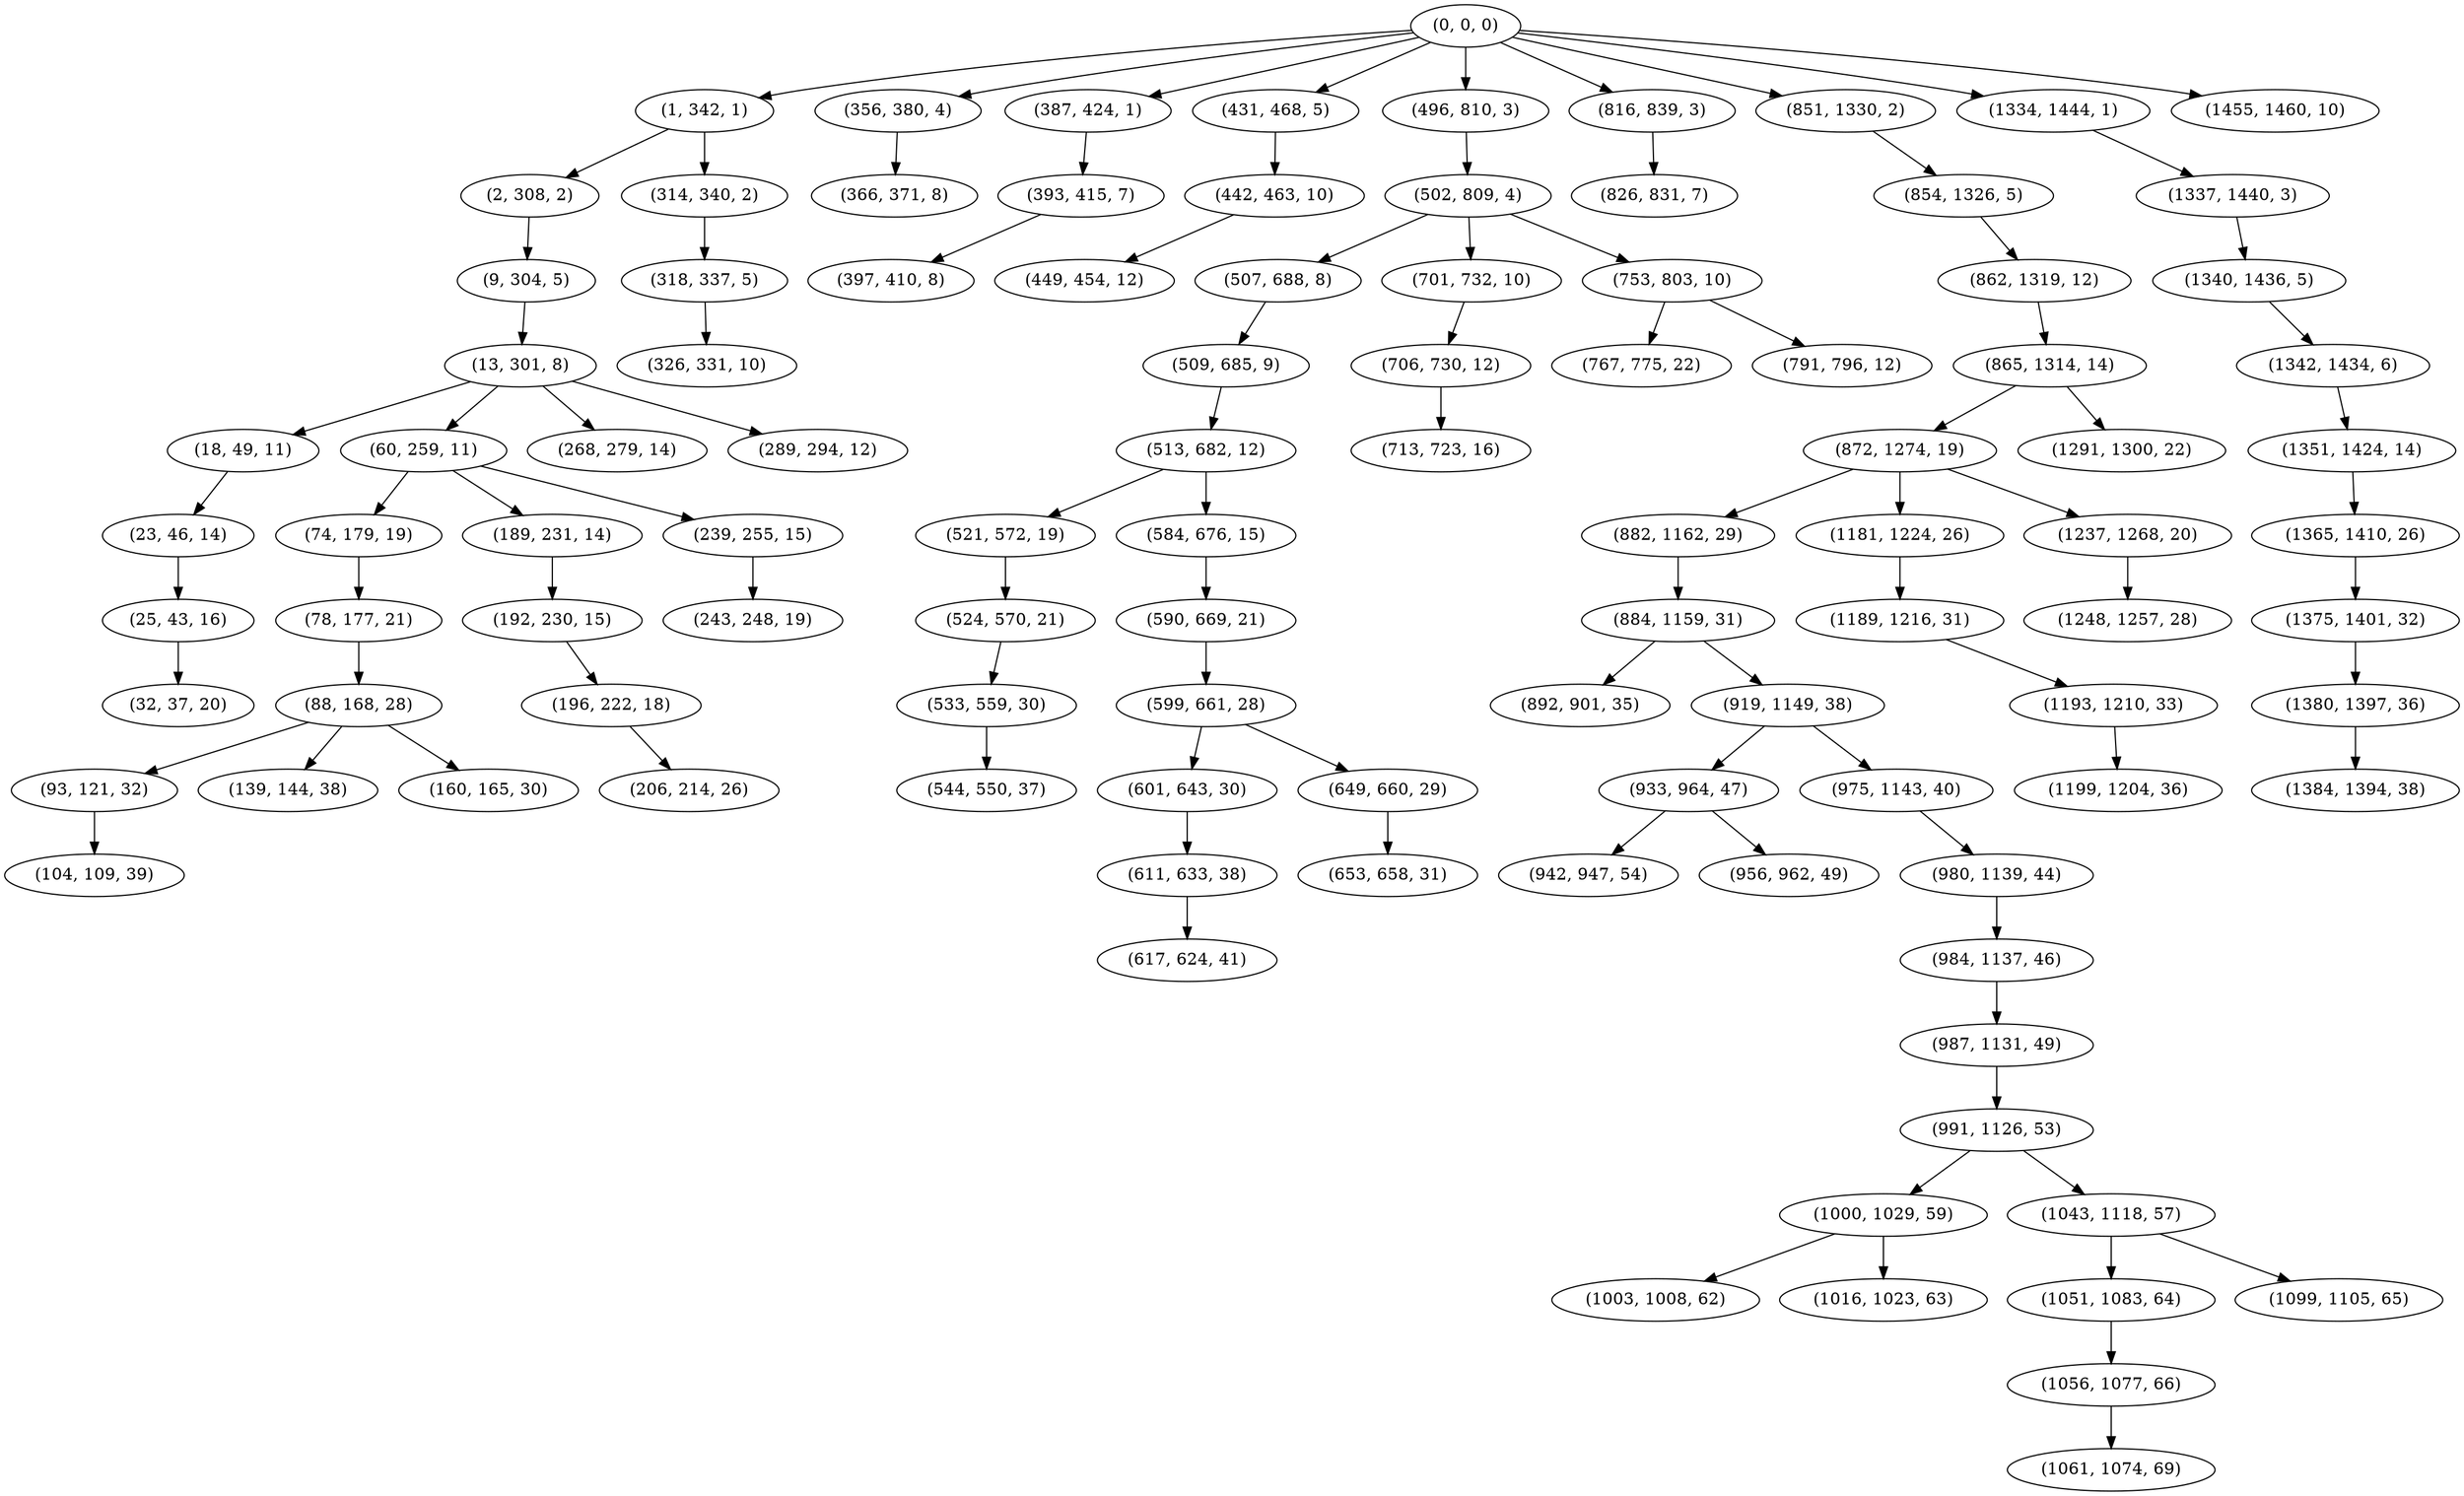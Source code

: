 digraph tree {
    "(0, 0, 0)";
    "(1, 342, 1)";
    "(2, 308, 2)";
    "(9, 304, 5)";
    "(13, 301, 8)";
    "(18, 49, 11)";
    "(23, 46, 14)";
    "(25, 43, 16)";
    "(32, 37, 20)";
    "(60, 259, 11)";
    "(74, 179, 19)";
    "(78, 177, 21)";
    "(88, 168, 28)";
    "(93, 121, 32)";
    "(104, 109, 39)";
    "(139, 144, 38)";
    "(160, 165, 30)";
    "(189, 231, 14)";
    "(192, 230, 15)";
    "(196, 222, 18)";
    "(206, 214, 26)";
    "(239, 255, 15)";
    "(243, 248, 19)";
    "(268, 279, 14)";
    "(289, 294, 12)";
    "(314, 340, 2)";
    "(318, 337, 5)";
    "(326, 331, 10)";
    "(356, 380, 4)";
    "(366, 371, 8)";
    "(387, 424, 1)";
    "(393, 415, 7)";
    "(397, 410, 8)";
    "(431, 468, 5)";
    "(442, 463, 10)";
    "(449, 454, 12)";
    "(496, 810, 3)";
    "(502, 809, 4)";
    "(507, 688, 8)";
    "(509, 685, 9)";
    "(513, 682, 12)";
    "(521, 572, 19)";
    "(524, 570, 21)";
    "(533, 559, 30)";
    "(544, 550, 37)";
    "(584, 676, 15)";
    "(590, 669, 21)";
    "(599, 661, 28)";
    "(601, 643, 30)";
    "(611, 633, 38)";
    "(617, 624, 41)";
    "(649, 660, 29)";
    "(653, 658, 31)";
    "(701, 732, 10)";
    "(706, 730, 12)";
    "(713, 723, 16)";
    "(753, 803, 10)";
    "(767, 775, 22)";
    "(791, 796, 12)";
    "(816, 839, 3)";
    "(826, 831, 7)";
    "(851, 1330, 2)";
    "(854, 1326, 5)";
    "(862, 1319, 12)";
    "(865, 1314, 14)";
    "(872, 1274, 19)";
    "(882, 1162, 29)";
    "(884, 1159, 31)";
    "(892, 901, 35)";
    "(919, 1149, 38)";
    "(933, 964, 47)";
    "(942, 947, 54)";
    "(956, 962, 49)";
    "(975, 1143, 40)";
    "(980, 1139, 44)";
    "(984, 1137, 46)";
    "(987, 1131, 49)";
    "(991, 1126, 53)";
    "(1000, 1029, 59)";
    "(1003, 1008, 62)";
    "(1016, 1023, 63)";
    "(1043, 1118, 57)";
    "(1051, 1083, 64)";
    "(1056, 1077, 66)";
    "(1061, 1074, 69)";
    "(1099, 1105, 65)";
    "(1181, 1224, 26)";
    "(1189, 1216, 31)";
    "(1193, 1210, 33)";
    "(1199, 1204, 36)";
    "(1237, 1268, 20)";
    "(1248, 1257, 28)";
    "(1291, 1300, 22)";
    "(1334, 1444, 1)";
    "(1337, 1440, 3)";
    "(1340, 1436, 5)";
    "(1342, 1434, 6)";
    "(1351, 1424, 14)";
    "(1365, 1410, 26)";
    "(1375, 1401, 32)";
    "(1380, 1397, 36)";
    "(1384, 1394, 38)";
    "(1455, 1460, 10)";
    "(0, 0, 0)" -> "(1, 342, 1)";
    "(0, 0, 0)" -> "(356, 380, 4)";
    "(0, 0, 0)" -> "(387, 424, 1)";
    "(0, 0, 0)" -> "(431, 468, 5)";
    "(0, 0, 0)" -> "(496, 810, 3)";
    "(0, 0, 0)" -> "(816, 839, 3)";
    "(0, 0, 0)" -> "(851, 1330, 2)";
    "(0, 0, 0)" -> "(1334, 1444, 1)";
    "(0, 0, 0)" -> "(1455, 1460, 10)";
    "(1, 342, 1)" -> "(2, 308, 2)";
    "(1, 342, 1)" -> "(314, 340, 2)";
    "(2, 308, 2)" -> "(9, 304, 5)";
    "(9, 304, 5)" -> "(13, 301, 8)";
    "(13, 301, 8)" -> "(18, 49, 11)";
    "(13, 301, 8)" -> "(60, 259, 11)";
    "(13, 301, 8)" -> "(268, 279, 14)";
    "(13, 301, 8)" -> "(289, 294, 12)";
    "(18, 49, 11)" -> "(23, 46, 14)";
    "(23, 46, 14)" -> "(25, 43, 16)";
    "(25, 43, 16)" -> "(32, 37, 20)";
    "(60, 259, 11)" -> "(74, 179, 19)";
    "(60, 259, 11)" -> "(189, 231, 14)";
    "(60, 259, 11)" -> "(239, 255, 15)";
    "(74, 179, 19)" -> "(78, 177, 21)";
    "(78, 177, 21)" -> "(88, 168, 28)";
    "(88, 168, 28)" -> "(93, 121, 32)";
    "(88, 168, 28)" -> "(139, 144, 38)";
    "(88, 168, 28)" -> "(160, 165, 30)";
    "(93, 121, 32)" -> "(104, 109, 39)";
    "(189, 231, 14)" -> "(192, 230, 15)";
    "(192, 230, 15)" -> "(196, 222, 18)";
    "(196, 222, 18)" -> "(206, 214, 26)";
    "(239, 255, 15)" -> "(243, 248, 19)";
    "(314, 340, 2)" -> "(318, 337, 5)";
    "(318, 337, 5)" -> "(326, 331, 10)";
    "(356, 380, 4)" -> "(366, 371, 8)";
    "(387, 424, 1)" -> "(393, 415, 7)";
    "(393, 415, 7)" -> "(397, 410, 8)";
    "(431, 468, 5)" -> "(442, 463, 10)";
    "(442, 463, 10)" -> "(449, 454, 12)";
    "(496, 810, 3)" -> "(502, 809, 4)";
    "(502, 809, 4)" -> "(507, 688, 8)";
    "(502, 809, 4)" -> "(701, 732, 10)";
    "(502, 809, 4)" -> "(753, 803, 10)";
    "(507, 688, 8)" -> "(509, 685, 9)";
    "(509, 685, 9)" -> "(513, 682, 12)";
    "(513, 682, 12)" -> "(521, 572, 19)";
    "(513, 682, 12)" -> "(584, 676, 15)";
    "(521, 572, 19)" -> "(524, 570, 21)";
    "(524, 570, 21)" -> "(533, 559, 30)";
    "(533, 559, 30)" -> "(544, 550, 37)";
    "(584, 676, 15)" -> "(590, 669, 21)";
    "(590, 669, 21)" -> "(599, 661, 28)";
    "(599, 661, 28)" -> "(601, 643, 30)";
    "(599, 661, 28)" -> "(649, 660, 29)";
    "(601, 643, 30)" -> "(611, 633, 38)";
    "(611, 633, 38)" -> "(617, 624, 41)";
    "(649, 660, 29)" -> "(653, 658, 31)";
    "(701, 732, 10)" -> "(706, 730, 12)";
    "(706, 730, 12)" -> "(713, 723, 16)";
    "(753, 803, 10)" -> "(767, 775, 22)";
    "(753, 803, 10)" -> "(791, 796, 12)";
    "(816, 839, 3)" -> "(826, 831, 7)";
    "(851, 1330, 2)" -> "(854, 1326, 5)";
    "(854, 1326, 5)" -> "(862, 1319, 12)";
    "(862, 1319, 12)" -> "(865, 1314, 14)";
    "(865, 1314, 14)" -> "(872, 1274, 19)";
    "(865, 1314, 14)" -> "(1291, 1300, 22)";
    "(872, 1274, 19)" -> "(882, 1162, 29)";
    "(872, 1274, 19)" -> "(1181, 1224, 26)";
    "(872, 1274, 19)" -> "(1237, 1268, 20)";
    "(882, 1162, 29)" -> "(884, 1159, 31)";
    "(884, 1159, 31)" -> "(892, 901, 35)";
    "(884, 1159, 31)" -> "(919, 1149, 38)";
    "(919, 1149, 38)" -> "(933, 964, 47)";
    "(919, 1149, 38)" -> "(975, 1143, 40)";
    "(933, 964, 47)" -> "(942, 947, 54)";
    "(933, 964, 47)" -> "(956, 962, 49)";
    "(975, 1143, 40)" -> "(980, 1139, 44)";
    "(980, 1139, 44)" -> "(984, 1137, 46)";
    "(984, 1137, 46)" -> "(987, 1131, 49)";
    "(987, 1131, 49)" -> "(991, 1126, 53)";
    "(991, 1126, 53)" -> "(1000, 1029, 59)";
    "(991, 1126, 53)" -> "(1043, 1118, 57)";
    "(1000, 1029, 59)" -> "(1003, 1008, 62)";
    "(1000, 1029, 59)" -> "(1016, 1023, 63)";
    "(1043, 1118, 57)" -> "(1051, 1083, 64)";
    "(1043, 1118, 57)" -> "(1099, 1105, 65)";
    "(1051, 1083, 64)" -> "(1056, 1077, 66)";
    "(1056, 1077, 66)" -> "(1061, 1074, 69)";
    "(1181, 1224, 26)" -> "(1189, 1216, 31)";
    "(1189, 1216, 31)" -> "(1193, 1210, 33)";
    "(1193, 1210, 33)" -> "(1199, 1204, 36)";
    "(1237, 1268, 20)" -> "(1248, 1257, 28)";
    "(1334, 1444, 1)" -> "(1337, 1440, 3)";
    "(1337, 1440, 3)" -> "(1340, 1436, 5)";
    "(1340, 1436, 5)" -> "(1342, 1434, 6)";
    "(1342, 1434, 6)" -> "(1351, 1424, 14)";
    "(1351, 1424, 14)" -> "(1365, 1410, 26)";
    "(1365, 1410, 26)" -> "(1375, 1401, 32)";
    "(1375, 1401, 32)" -> "(1380, 1397, 36)";
    "(1380, 1397, 36)" -> "(1384, 1394, 38)";
}
